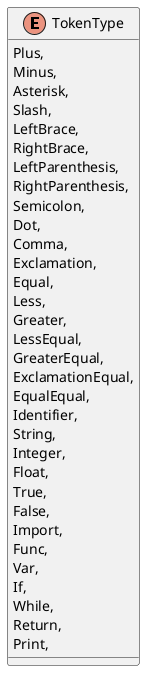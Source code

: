 @startuml
enum TokenType {
    Plus,
    Minus,
    Asterisk,
    Slash,
    LeftBrace,
    RightBrace,
    LeftParenthesis,
    RightParenthesis,
    Semicolon,
    Dot,
    Comma,
    Exclamation,
    Equal,
    Less,
    Greater,
    LessEqual,
    GreaterEqual,
    ExclamationEqual,
    EqualEqual,
    Identifier,
    String,
    Integer,
    Float,
    True,
    False,
    Import,
    Func,
    Var,
    If,
    While,
    Return,
    Print,
}
@enduml
